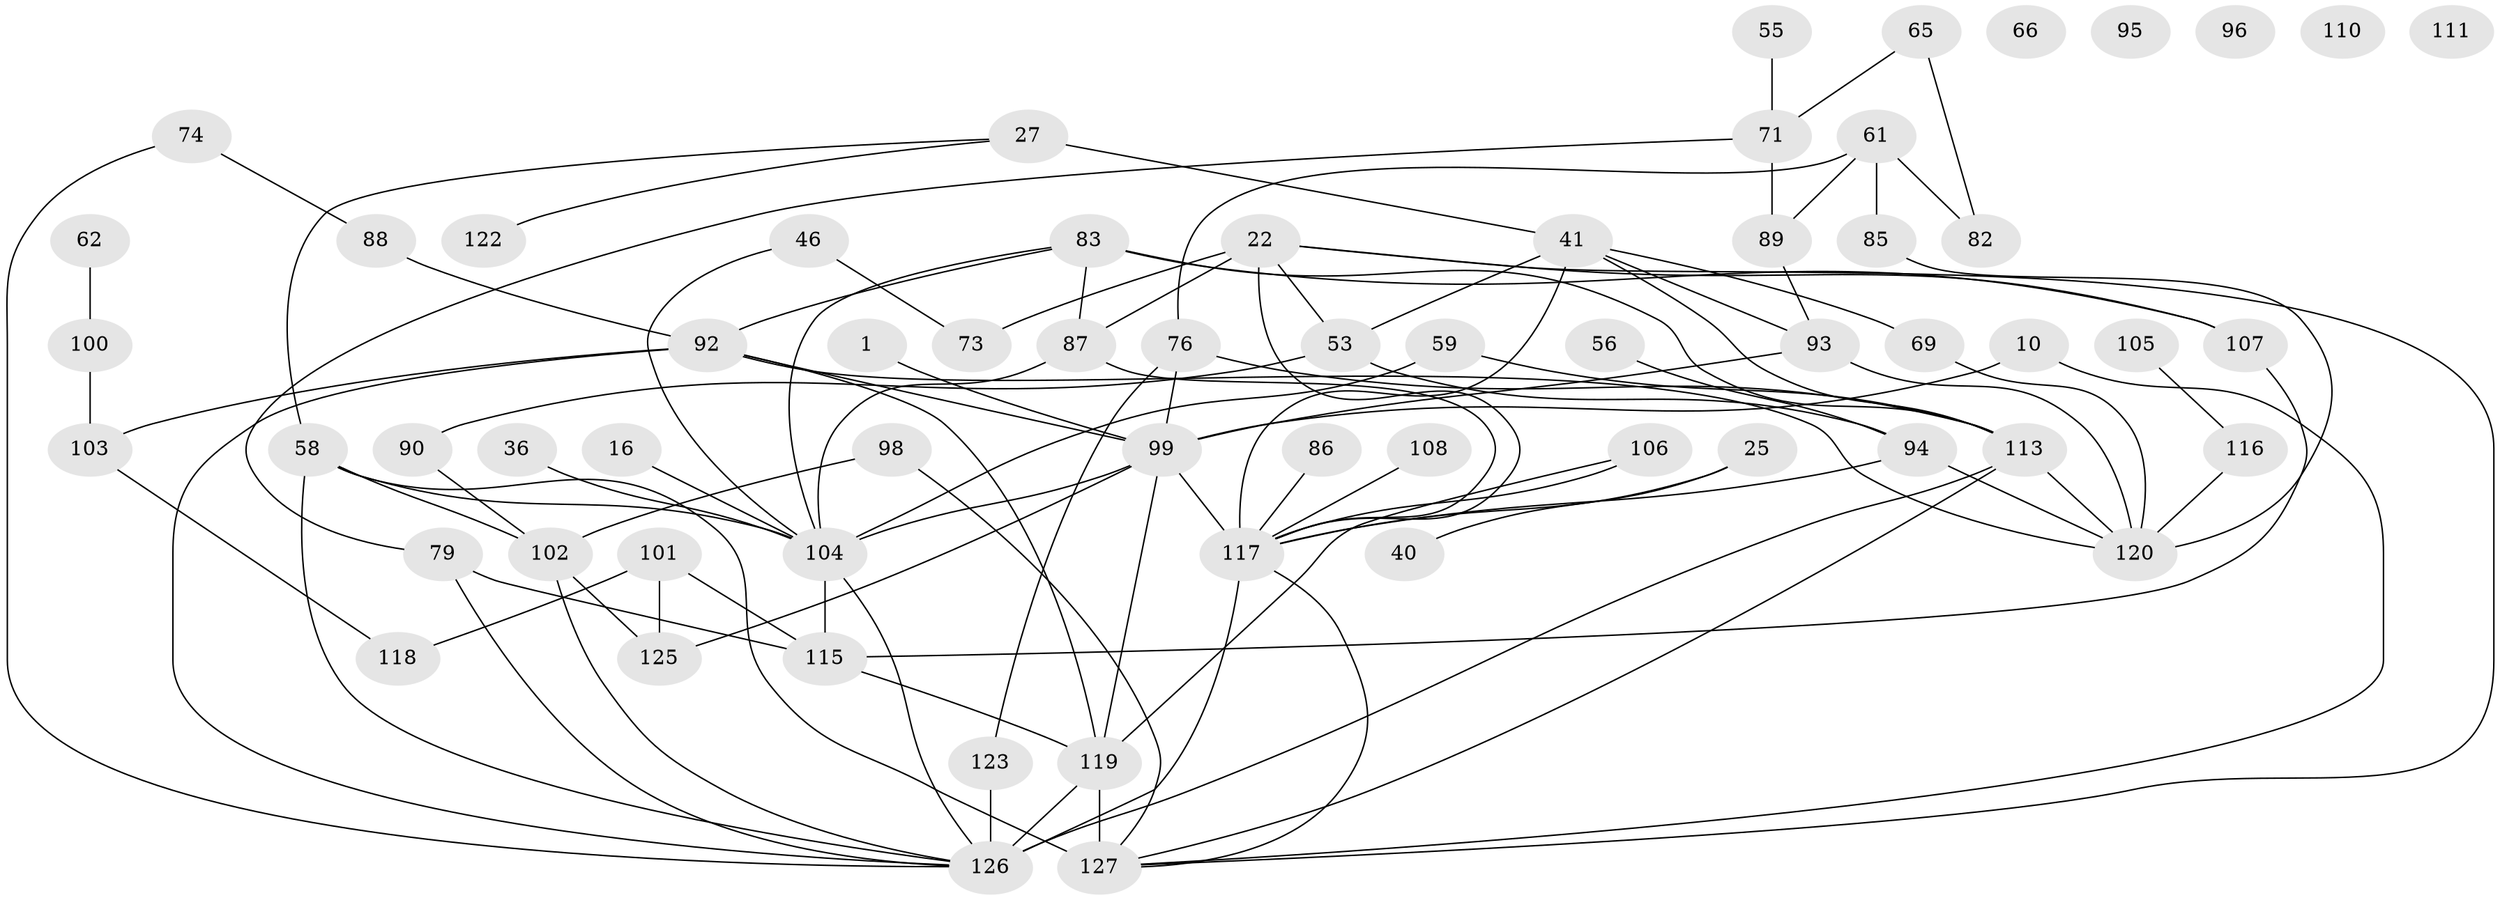 // original degree distribution, {1: 0.10236220472440945, 2: 0.25196850393700787, 5: 0.08661417322834646, 4: 0.15748031496062992, 3: 0.25984251968503935, 6: 0.07086614173228346, 7: 0.023622047244094488, 0: 0.03937007874015748, 8: 0.007874015748031496}
// Generated by graph-tools (version 1.1) at 2025/40/03/09/25 04:40:11]
// undirected, 63 vertices, 101 edges
graph export_dot {
graph [start="1"]
  node [color=gray90,style=filled];
  1;
  10;
  16;
  22 [super="+14"];
  25;
  27;
  36;
  40;
  41 [super="+34"];
  46;
  53;
  55;
  56;
  58 [super="+4"];
  59;
  61;
  62;
  65;
  66;
  69 [super="+35"];
  71;
  73;
  74;
  76;
  79;
  82;
  83 [super="+42"];
  85 [super="+30"];
  86;
  87;
  88;
  89;
  90;
  92 [super="+18+50+72+68"];
  93;
  94;
  95;
  96;
  98;
  99 [super="+49+17"];
  100;
  101;
  102;
  103 [super="+51"];
  104 [super="+84+54+47"];
  105;
  106;
  107 [super="+70"];
  108;
  110;
  111;
  113 [super="+26+2+11+45"];
  115 [super="+19+80"];
  116;
  117 [super="+109+64"];
  118;
  119 [super="+91+63"];
  120 [super="+31"];
  122;
  123 [super="+121"];
  125;
  126 [super="+114+75+81+124"];
  127 [super="+57+112"];
  1 -- 99;
  10 -- 99;
  10 -- 127;
  16 -- 104;
  22 -- 53;
  22 -- 73;
  22 -- 87 [weight=2];
  22 -- 107;
  22 -- 117;
  22 -- 127;
  25 -- 40;
  25 -- 117;
  27 -- 41 [weight=2];
  27 -- 58;
  27 -- 122;
  36 -- 104;
  41 -- 53;
  41 -- 93 [weight=2];
  41 -- 69 [weight=2];
  41 -- 117 [weight=2];
  41 -- 113;
  46 -- 73;
  46 -- 104;
  53 -- 90;
  53 -- 94;
  55 -- 71;
  56 -- 94;
  58 -- 102 [weight=2];
  58 -- 104 [weight=2];
  58 -- 126 [weight=2];
  58 -- 127;
  59 -- 104;
  59 -- 113;
  61 -- 76;
  61 -- 82;
  61 -- 85;
  61 -- 89;
  62 -- 100;
  65 -- 71;
  65 -- 82;
  69 -- 120 [weight=2];
  71 -- 79;
  71 -- 89;
  74 -- 88;
  74 -- 126;
  76 -- 113;
  76 -- 99;
  76 -- 123 [weight=2];
  79 -- 115;
  79 -- 126;
  83 -- 87;
  83 -- 113 [weight=2];
  83 -- 104;
  83 -- 92;
  83 -- 107;
  85 -- 120;
  86 -- 117;
  87 -- 117;
  87 -- 104;
  88 -- 92;
  89 -- 93;
  90 -- 102;
  92 -- 103;
  92 -- 99 [weight=2];
  92 -- 119 [weight=2];
  92 -- 120;
  92 -- 126 [weight=3];
  93 -- 120;
  93 -- 99;
  94 -- 120;
  94 -- 117;
  98 -- 102;
  98 -- 127;
  99 -- 125;
  99 -- 117 [weight=2];
  99 -- 119;
  99 -- 104;
  100 -- 103;
  101 -- 118;
  101 -- 125;
  101 -- 115;
  102 -- 125;
  102 -- 126;
  103 -- 118;
  104 -- 126 [weight=3];
  104 -- 115;
  105 -- 116;
  106 -- 117;
  106 -- 119;
  107 -- 115;
  108 -- 117;
  113 -- 120;
  113 -- 127;
  113 -- 126;
  115 -- 119 [weight=2];
  116 -- 120;
  117 -- 126 [weight=5];
  117 -- 127;
  119 -- 126 [weight=4];
  119 -- 127 [weight=5];
  123 -- 126 [weight=2];
}
